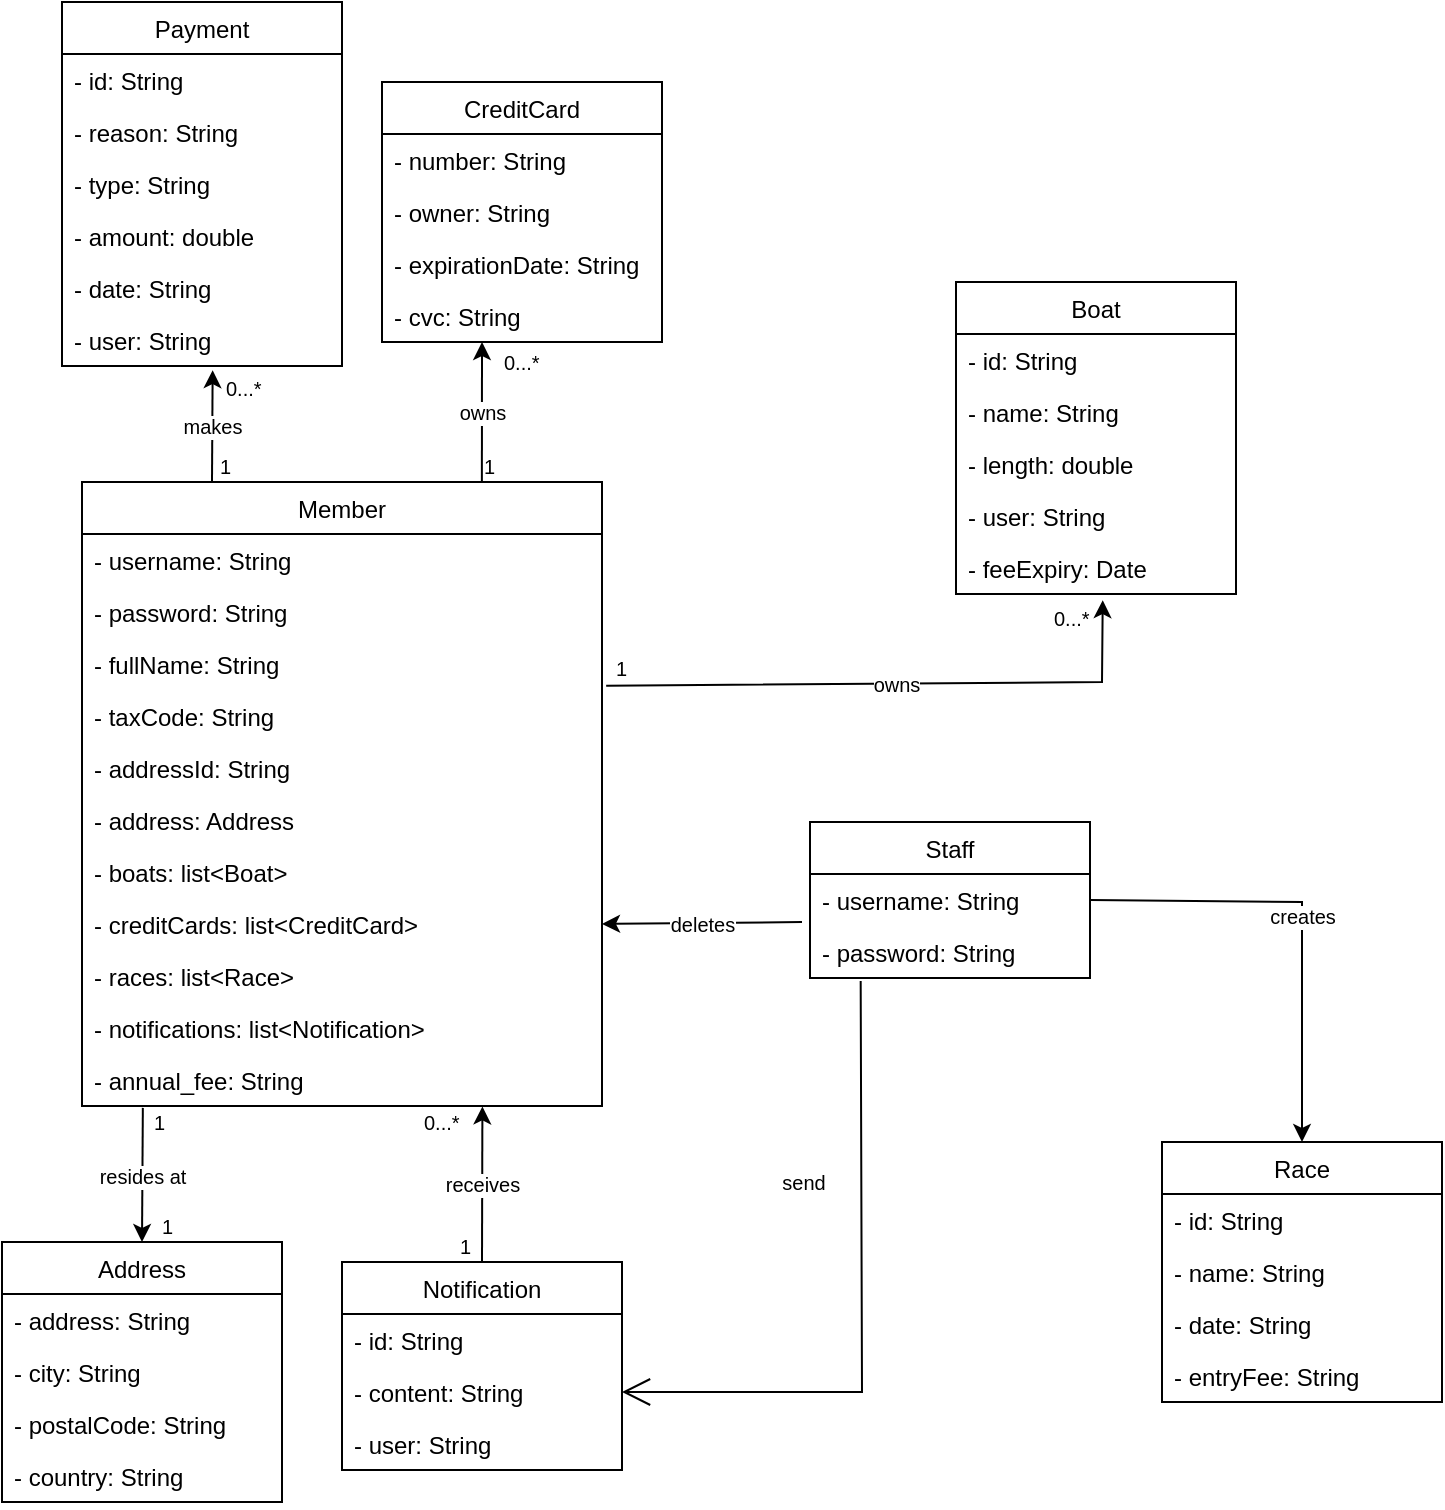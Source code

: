 <mxfile version="20.5.3" type="device"><diagram id="C5RBs43oDa-KdzZeNtuy" name="Page-1"><mxGraphModel dx="598" dy="687" grid="1" gridSize="10" guides="1" tooltips="1" connect="1" arrows="1" fold="1" page="1" pageScale="1" pageWidth="827" pageHeight="1169" math="0" shadow="0"><root><mxCell id="WIyWlLk6GJQsqaUBKTNV-0"/><mxCell id="WIyWlLk6GJQsqaUBKTNV-1" parent="WIyWlLk6GJQsqaUBKTNV-0"/><mxCell id="_cgzeJ7sQplKtpHRz6Wc-1" value="Member" style="swimlane;fontStyle=0;childLayout=stackLayout;horizontal=1;startSize=26;fillColor=none;horizontalStack=0;resizeParent=1;resizeParentMax=0;resizeLast=0;collapsible=1;marginBottom=0;" vertex="1" parent="WIyWlLk6GJQsqaUBKTNV-1"><mxGeometry x="390" y="540" width="260" height="312" as="geometry"/></mxCell><mxCell id="_cgzeJ7sQplKtpHRz6Wc-2" value="- username: String" style="text;strokeColor=none;fillColor=none;align=left;verticalAlign=top;spacingLeft=4;spacingRight=4;overflow=hidden;rotatable=0;points=[[0,0.5],[1,0.5]];portConstraint=eastwest;" vertex="1" parent="_cgzeJ7sQplKtpHRz6Wc-1"><mxGeometry y="26" width="260" height="26" as="geometry"/></mxCell><mxCell id="_cgzeJ7sQplKtpHRz6Wc-3" value="- password: String" style="text;strokeColor=none;fillColor=none;align=left;verticalAlign=top;spacingLeft=4;spacingRight=4;overflow=hidden;rotatable=0;points=[[0,0.5],[1,0.5]];portConstraint=eastwest;" vertex="1" parent="_cgzeJ7sQplKtpHRz6Wc-1"><mxGeometry y="52" width="260" height="26" as="geometry"/></mxCell><mxCell id="_cgzeJ7sQplKtpHRz6Wc-4" value="- fullName: String" style="text;strokeColor=none;fillColor=none;align=left;verticalAlign=top;spacingLeft=4;spacingRight=4;overflow=hidden;rotatable=0;points=[[0,0.5],[1,0.5]];portConstraint=eastwest;" vertex="1" parent="_cgzeJ7sQplKtpHRz6Wc-1"><mxGeometry y="78" width="260" height="26" as="geometry"/></mxCell><mxCell id="_cgzeJ7sQplKtpHRz6Wc-6" value="- taxCode: String" style="text;strokeColor=none;fillColor=none;align=left;verticalAlign=top;spacingLeft=4;spacingRight=4;overflow=hidden;rotatable=0;points=[[0,0.5],[1,0.5]];portConstraint=eastwest;" vertex="1" parent="_cgzeJ7sQplKtpHRz6Wc-1"><mxGeometry y="104" width="260" height="26" as="geometry"/></mxCell><mxCell id="_cgzeJ7sQplKtpHRz6Wc-5" value="- addressId: String" style="text;strokeColor=none;fillColor=none;align=left;verticalAlign=top;spacingLeft=4;spacingRight=4;overflow=hidden;rotatable=0;points=[[0,0.5],[1,0.5]];portConstraint=eastwest;" vertex="1" parent="_cgzeJ7sQplKtpHRz6Wc-1"><mxGeometry y="130" width="260" height="26" as="geometry"/></mxCell><mxCell id="_cgzeJ7sQplKtpHRz6Wc-9" value="- address: Address" style="text;strokeColor=none;fillColor=none;align=left;verticalAlign=top;spacingLeft=4;spacingRight=4;overflow=hidden;rotatable=0;points=[[0,0.5],[1,0.5]];portConstraint=eastwest;" vertex="1" parent="_cgzeJ7sQplKtpHRz6Wc-1"><mxGeometry y="156" width="260" height="26" as="geometry"/></mxCell><mxCell id="_cgzeJ7sQplKtpHRz6Wc-8" value="- boats: list&lt;Boat&gt;" style="text;strokeColor=none;fillColor=none;align=left;verticalAlign=top;spacingLeft=4;spacingRight=4;overflow=hidden;rotatable=0;points=[[0,0.5],[1,0.5]];portConstraint=eastwest;" vertex="1" parent="_cgzeJ7sQplKtpHRz6Wc-1"><mxGeometry y="182" width="260" height="26" as="geometry"/></mxCell><mxCell id="_cgzeJ7sQplKtpHRz6Wc-12" value="- creditCards: list&lt;CreditCard&gt;" style="text;strokeColor=none;fillColor=none;align=left;verticalAlign=top;spacingLeft=4;spacingRight=4;overflow=hidden;rotatable=0;points=[[0,0.5],[1,0.5]];portConstraint=eastwest;" vertex="1" parent="_cgzeJ7sQplKtpHRz6Wc-1"><mxGeometry y="208" width="260" height="26" as="geometry"/></mxCell><mxCell id="_cgzeJ7sQplKtpHRz6Wc-11" value="- races: list&lt;Race&gt;" style="text;strokeColor=none;fillColor=none;align=left;verticalAlign=top;spacingLeft=4;spacingRight=4;overflow=hidden;rotatable=0;points=[[0,0.5],[1,0.5]];portConstraint=eastwest;" vertex="1" parent="_cgzeJ7sQplKtpHRz6Wc-1"><mxGeometry y="234" width="260" height="26" as="geometry"/></mxCell><mxCell id="_cgzeJ7sQplKtpHRz6Wc-13" value="- notifications: list&lt;Notification&gt;" style="text;strokeColor=none;fillColor=none;align=left;verticalAlign=top;spacingLeft=4;spacingRight=4;overflow=hidden;rotatable=0;points=[[0,0.5],[1,0.5]];portConstraint=eastwest;" vertex="1" parent="_cgzeJ7sQplKtpHRz6Wc-1"><mxGeometry y="260" width="260" height="26" as="geometry"/></mxCell><mxCell id="_cgzeJ7sQplKtpHRz6Wc-10" value="- annual_fee: String" style="text;strokeColor=none;fillColor=none;align=left;verticalAlign=top;spacingLeft=4;spacingRight=4;overflow=hidden;rotatable=0;points=[[0,0.5],[1,0.5]];portConstraint=eastwest;" vertex="1" parent="_cgzeJ7sQplKtpHRz6Wc-1"><mxGeometry y="286" width="260" height="26" as="geometry"/></mxCell><mxCell id="_cgzeJ7sQplKtpHRz6Wc-14" value="Staff" style="swimlane;fontStyle=0;childLayout=stackLayout;horizontal=1;startSize=26;fillColor=none;horizontalStack=0;resizeParent=1;resizeParentMax=0;resizeLast=0;collapsible=1;marginBottom=0;" vertex="1" parent="WIyWlLk6GJQsqaUBKTNV-1"><mxGeometry x="754" y="710" width="140" height="78" as="geometry"/></mxCell><mxCell id="_cgzeJ7sQplKtpHRz6Wc-15" value="- username: String" style="text;strokeColor=none;fillColor=none;align=left;verticalAlign=top;spacingLeft=4;spacingRight=4;overflow=hidden;rotatable=0;points=[[0,0.5],[1,0.5]];portConstraint=eastwest;" vertex="1" parent="_cgzeJ7sQplKtpHRz6Wc-14"><mxGeometry y="26" width="140" height="26" as="geometry"/></mxCell><mxCell id="_cgzeJ7sQplKtpHRz6Wc-16" value="- password: String" style="text;strokeColor=none;fillColor=none;align=left;verticalAlign=top;spacingLeft=4;spacingRight=4;overflow=hidden;rotatable=0;points=[[0,0.5],[1,0.5]];portConstraint=eastwest;" vertex="1" parent="_cgzeJ7sQplKtpHRz6Wc-14"><mxGeometry y="52" width="140" height="26" as="geometry"/></mxCell><mxCell id="_cgzeJ7sQplKtpHRz6Wc-18" value="Boat" style="swimlane;fontStyle=0;childLayout=stackLayout;horizontal=1;startSize=26;fillColor=none;horizontalStack=0;resizeParent=1;resizeParentMax=0;resizeLast=0;collapsible=1;marginBottom=0;" vertex="1" parent="WIyWlLk6GJQsqaUBKTNV-1"><mxGeometry x="827" y="440" width="140" height="156" as="geometry"/></mxCell><mxCell id="_cgzeJ7sQplKtpHRz6Wc-19" value="- id: String" style="text;strokeColor=none;fillColor=none;align=left;verticalAlign=top;spacingLeft=4;spacingRight=4;overflow=hidden;rotatable=0;points=[[0,0.5],[1,0.5]];portConstraint=eastwest;" vertex="1" parent="_cgzeJ7sQplKtpHRz6Wc-18"><mxGeometry y="26" width="140" height="26" as="geometry"/></mxCell><mxCell id="_cgzeJ7sQplKtpHRz6Wc-20" value="- name: String" style="text;strokeColor=none;fillColor=none;align=left;verticalAlign=top;spacingLeft=4;spacingRight=4;overflow=hidden;rotatable=0;points=[[0,0.5],[1,0.5]];portConstraint=eastwest;" vertex="1" parent="_cgzeJ7sQplKtpHRz6Wc-18"><mxGeometry y="52" width="140" height="26" as="geometry"/></mxCell><mxCell id="_cgzeJ7sQplKtpHRz6Wc-21" value="- length: double" style="text;strokeColor=none;fillColor=none;align=left;verticalAlign=top;spacingLeft=4;spacingRight=4;overflow=hidden;rotatable=0;points=[[0,0.5],[1,0.5]];portConstraint=eastwest;" vertex="1" parent="_cgzeJ7sQplKtpHRz6Wc-18"><mxGeometry y="78" width="140" height="26" as="geometry"/></mxCell><mxCell id="_cgzeJ7sQplKtpHRz6Wc-23" value="- user: String" style="text;strokeColor=none;fillColor=none;align=left;verticalAlign=top;spacingLeft=4;spacingRight=4;overflow=hidden;rotatable=0;points=[[0,0.5],[1,0.5]];portConstraint=eastwest;" vertex="1" parent="_cgzeJ7sQplKtpHRz6Wc-18"><mxGeometry y="104" width="140" height="26" as="geometry"/></mxCell><mxCell id="_cgzeJ7sQplKtpHRz6Wc-22" value="- feeExpiry: Date" style="text;strokeColor=none;fillColor=none;align=left;verticalAlign=top;spacingLeft=4;spacingRight=4;overflow=hidden;rotatable=0;points=[[0,0.5],[1,0.5]];portConstraint=eastwest;" vertex="1" parent="_cgzeJ7sQplKtpHRz6Wc-18"><mxGeometry y="130" width="140" height="26" as="geometry"/></mxCell><mxCell id="_cgzeJ7sQplKtpHRz6Wc-24" value="Address" style="swimlane;fontStyle=0;childLayout=stackLayout;horizontal=1;startSize=26;fillColor=none;horizontalStack=0;resizeParent=1;resizeParentMax=0;resizeLast=0;collapsible=1;marginBottom=0;" vertex="1" parent="WIyWlLk6GJQsqaUBKTNV-1"><mxGeometry x="350" y="920" width="140" height="130" as="geometry"/></mxCell><mxCell id="_cgzeJ7sQplKtpHRz6Wc-25" value="- address: String" style="text;strokeColor=none;fillColor=none;align=left;verticalAlign=top;spacingLeft=4;spacingRight=4;overflow=hidden;rotatable=0;points=[[0,0.5],[1,0.5]];portConstraint=eastwest;" vertex="1" parent="_cgzeJ7sQplKtpHRz6Wc-24"><mxGeometry y="26" width="140" height="26" as="geometry"/></mxCell><mxCell id="_cgzeJ7sQplKtpHRz6Wc-26" value="- city: String" style="text;strokeColor=none;fillColor=none;align=left;verticalAlign=top;spacingLeft=4;spacingRight=4;overflow=hidden;rotatable=0;points=[[0,0.5],[1,0.5]];portConstraint=eastwest;" vertex="1" parent="_cgzeJ7sQplKtpHRz6Wc-24"><mxGeometry y="52" width="140" height="26" as="geometry"/></mxCell><mxCell id="_cgzeJ7sQplKtpHRz6Wc-27" value="- postalCode: String" style="text;strokeColor=none;fillColor=none;align=left;verticalAlign=top;spacingLeft=4;spacingRight=4;overflow=hidden;rotatable=0;points=[[0,0.5],[1,0.5]];portConstraint=eastwest;" vertex="1" parent="_cgzeJ7sQplKtpHRz6Wc-24"><mxGeometry y="78" width="140" height="26" as="geometry"/></mxCell><mxCell id="_cgzeJ7sQplKtpHRz6Wc-28" value="- country: String" style="text;strokeColor=none;fillColor=none;align=left;verticalAlign=top;spacingLeft=4;spacingRight=4;overflow=hidden;rotatable=0;points=[[0,0.5],[1,0.5]];portConstraint=eastwest;" vertex="1" parent="_cgzeJ7sQplKtpHRz6Wc-24"><mxGeometry y="104" width="140" height="26" as="geometry"/></mxCell><mxCell id="_cgzeJ7sQplKtpHRz6Wc-29" value="CreditCard" style="swimlane;fontStyle=0;childLayout=stackLayout;horizontal=1;startSize=26;fillColor=none;horizontalStack=0;resizeParent=1;resizeParentMax=0;resizeLast=0;collapsible=1;marginBottom=0;" vertex="1" parent="WIyWlLk6GJQsqaUBKTNV-1"><mxGeometry x="540" y="340" width="140" height="130" as="geometry"/></mxCell><mxCell id="_cgzeJ7sQplKtpHRz6Wc-30" value="- number: String" style="text;strokeColor=none;fillColor=none;align=left;verticalAlign=top;spacingLeft=4;spacingRight=4;overflow=hidden;rotatable=0;points=[[0,0.5],[1,0.5]];portConstraint=eastwest;" vertex="1" parent="_cgzeJ7sQplKtpHRz6Wc-29"><mxGeometry y="26" width="140" height="26" as="geometry"/></mxCell><mxCell id="_cgzeJ7sQplKtpHRz6Wc-31" value="- owner: String" style="text;strokeColor=none;fillColor=none;align=left;verticalAlign=top;spacingLeft=4;spacingRight=4;overflow=hidden;rotatable=0;points=[[0,0.5],[1,0.5]];portConstraint=eastwest;" vertex="1" parent="_cgzeJ7sQplKtpHRz6Wc-29"><mxGeometry y="52" width="140" height="26" as="geometry"/></mxCell><mxCell id="_cgzeJ7sQplKtpHRz6Wc-32" value="- expirationDate: String" style="text;strokeColor=none;fillColor=none;align=left;verticalAlign=top;spacingLeft=4;spacingRight=4;overflow=hidden;rotatable=0;points=[[0,0.5],[1,0.5]];portConstraint=eastwest;" vertex="1" parent="_cgzeJ7sQplKtpHRz6Wc-29"><mxGeometry y="78" width="140" height="26" as="geometry"/></mxCell><mxCell id="_cgzeJ7sQplKtpHRz6Wc-33" value="- cvc: String" style="text;strokeColor=none;fillColor=none;align=left;verticalAlign=top;spacingLeft=4;spacingRight=4;overflow=hidden;rotatable=0;points=[[0,0.5],[1,0.5]];portConstraint=eastwest;" vertex="1" parent="_cgzeJ7sQplKtpHRz6Wc-29"><mxGeometry y="104" width="140" height="26" as="geometry"/></mxCell><mxCell id="_cgzeJ7sQplKtpHRz6Wc-34" value="Notification" style="swimlane;fontStyle=0;childLayout=stackLayout;horizontal=1;startSize=26;fillColor=none;horizontalStack=0;resizeParent=1;resizeParentMax=0;resizeLast=0;collapsible=1;marginBottom=0;" vertex="1" parent="WIyWlLk6GJQsqaUBKTNV-1"><mxGeometry x="520" y="930" width="140" height="104" as="geometry"/></mxCell><mxCell id="_cgzeJ7sQplKtpHRz6Wc-35" value="- id: String" style="text;strokeColor=none;fillColor=none;align=left;verticalAlign=top;spacingLeft=4;spacingRight=4;overflow=hidden;rotatable=0;points=[[0,0.5],[1,0.5]];portConstraint=eastwest;" vertex="1" parent="_cgzeJ7sQplKtpHRz6Wc-34"><mxGeometry y="26" width="140" height="26" as="geometry"/></mxCell><mxCell id="_cgzeJ7sQplKtpHRz6Wc-36" value="- content: String" style="text;strokeColor=none;fillColor=none;align=left;verticalAlign=top;spacingLeft=4;spacingRight=4;overflow=hidden;rotatable=0;points=[[0,0.5],[1,0.5]];portConstraint=eastwest;" vertex="1" parent="_cgzeJ7sQplKtpHRz6Wc-34"><mxGeometry y="52" width="140" height="26" as="geometry"/></mxCell><mxCell id="_cgzeJ7sQplKtpHRz6Wc-37" value="- user: String" style="text;strokeColor=none;fillColor=none;align=left;verticalAlign=top;spacingLeft=4;spacingRight=4;overflow=hidden;rotatable=0;points=[[0,0.5],[1,0.5]];portConstraint=eastwest;" vertex="1" parent="_cgzeJ7sQplKtpHRz6Wc-34"><mxGeometry y="78" width="140" height="26" as="geometry"/></mxCell><mxCell id="_cgzeJ7sQplKtpHRz6Wc-38" value="Payment" style="swimlane;fontStyle=0;childLayout=stackLayout;horizontal=1;startSize=26;fillColor=none;horizontalStack=0;resizeParent=1;resizeParentMax=0;resizeLast=0;collapsible=1;marginBottom=0;" vertex="1" parent="WIyWlLk6GJQsqaUBKTNV-1"><mxGeometry x="380" y="300" width="140" height="182" as="geometry"/></mxCell><mxCell id="_cgzeJ7sQplKtpHRz6Wc-39" value="- id: String" style="text;strokeColor=none;fillColor=none;align=left;verticalAlign=top;spacingLeft=4;spacingRight=4;overflow=hidden;rotatable=0;points=[[0,0.5],[1,0.5]];portConstraint=eastwest;" vertex="1" parent="_cgzeJ7sQplKtpHRz6Wc-38"><mxGeometry y="26" width="140" height="26" as="geometry"/></mxCell><mxCell id="_cgzeJ7sQplKtpHRz6Wc-40" value="- reason: String" style="text;strokeColor=none;fillColor=none;align=left;verticalAlign=top;spacingLeft=4;spacingRight=4;overflow=hidden;rotatable=0;points=[[0,0.5],[1,0.5]];portConstraint=eastwest;" vertex="1" parent="_cgzeJ7sQplKtpHRz6Wc-38"><mxGeometry y="52" width="140" height="26" as="geometry"/></mxCell><mxCell id="_cgzeJ7sQplKtpHRz6Wc-41" value="- type: String" style="text;strokeColor=none;fillColor=none;align=left;verticalAlign=top;spacingLeft=4;spacingRight=4;overflow=hidden;rotatable=0;points=[[0,0.5],[1,0.5]];portConstraint=eastwest;" vertex="1" parent="_cgzeJ7sQplKtpHRz6Wc-38"><mxGeometry y="78" width="140" height="26" as="geometry"/></mxCell><mxCell id="_cgzeJ7sQplKtpHRz6Wc-43" value="- amount: double" style="text;strokeColor=none;fillColor=none;align=left;verticalAlign=top;spacingLeft=4;spacingRight=4;overflow=hidden;rotatable=0;points=[[0,0.5],[1,0.5]];portConstraint=eastwest;" vertex="1" parent="_cgzeJ7sQplKtpHRz6Wc-38"><mxGeometry y="104" width="140" height="26" as="geometry"/></mxCell><mxCell id="_cgzeJ7sQplKtpHRz6Wc-42" value="- date: String" style="text;strokeColor=none;fillColor=none;align=left;verticalAlign=top;spacingLeft=4;spacingRight=4;overflow=hidden;rotatable=0;points=[[0,0.5],[1,0.5]];portConstraint=eastwest;" vertex="1" parent="_cgzeJ7sQplKtpHRz6Wc-38"><mxGeometry y="130" width="140" height="26" as="geometry"/></mxCell><mxCell id="_cgzeJ7sQplKtpHRz6Wc-44" value="- user: String" style="text;strokeColor=none;fillColor=none;align=left;verticalAlign=top;spacingLeft=4;spacingRight=4;overflow=hidden;rotatable=0;points=[[0,0.5],[1,0.5]];portConstraint=eastwest;" vertex="1" parent="_cgzeJ7sQplKtpHRz6Wc-38"><mxGeometry y="156" width="140" height="26" as="geometry"/></mxCell><mxCell id="_cgzeJ7sQplKtpHRz6Wc-45" value="Race" style="swimlane;fontStyle=0;childLayout=stackLayout;horizontal=1;startSize=26;fillColor=none;horizontalStack=0;resizeParent=1;resizeParentMax=0;resizeLast=0;collapsible=1;marginBottom=0;" vertex="1" parent="WIyWlLk6GJQsqaUBKTNV-1"><mxGeometry x="930" y="870" width="140" height="130" as="geometry"/></mxCell><mxCell id="_cgzeJ7sQplKtpHRz6Wc-46" value="- id: String" style="text;strokeColor=none;fillColor=none;align=left;verticalAlign=top;spacingLeft=4;spacingRight=4;overflow=hidden;rotatable=0;points=[[0,0.5],[1,0.5]];portConstraint=eastwest;" vertex="1" parent="_cgzeJ7sQplKtpHRz6Wc-45"><mxGeometry y="26" width="140" height="26" as="geometry"/></mxCell><mxCell id="_cgzeJ7sQplKtpHRz6Wc-47" value="- name: String" style="text;strokeColor=none;fillColor=none;align=left;verticalAlign=top;spacingLeft=4;spacingRight=4;overflow=hidden;rotatable=0;points=[[0,0.5],[1,0.5]];portConstraint=eastwest;" vertex="1" parent="_cgzeJ7sQplKtpHRz6Wc-45"><mxGeometry y="52" width="140" height="26" as="geometry"/></mxCell><mxCell id="_cgzeJ7sQplKtpHRz6Wc-48" value="- date: String" style="text;strokeColor=none;fillColor=none;align=left;verticalAlign=top;spacingLeft=4;spacingRight=4;overflow=hidden;rotatable=0;points=[[0,0.5],[1,0.5]];portConstraint=eastwest;" vertex="1" parent="_cgzeJ7sQplKtpHRz6Wc-45"><mxGeometry y="78" width="140" height="26" as="geometry"/></mxCell><mxCell id="_cgzeJ7sQplKtpHRz6Wc-49" value="- entryFee: String" style="text;strokeColor=none;fillColor=none;align=left;verticalAlign=top;spacingLeft=4;spacingRight=4;overflow=hidden;rotatable=0;points=[[0,0.5],[1,0.5]];portConstraint=eastwest;" vertex="1" parent="_cgzeJ7sQplKtpHRz6Wc-45"><mxGeometry y="104" width="140" height="26" as="geometry"/></mxCell><mxCell id="_cgzeJ7sQplKtpHRz6Wc-62" value="" style="endArrow=open;endFill=1;endSize=12;html=1;rounded=0;exitX=0.181;exitY=1.058;exitDx=0;exitDy=0;exitPerimeter=0;entryX=1;entryY=0.5;entryDx=0;entryDy=0;" edge="1" parent="WIyWlLk6GJQsqaUBKTNV-1" source="_cgzeJ7sQplKtpHRz6Wc-16" target="_cgzeJ7sQplKtpHRz6Wc-36"><mxGeometry width="160" relative="1" as="geometry"><mxPoint x="680" y="780" as="sourcePoint"/><mxPoint x="840" y="780" as="targetPoint"/><Array as="points"><mxPoint x="780" y="995"/></Array></mxGeometry></mxCell><mxCell id="_cgzeJ7sQplKtpHRz6Wc-71" value="send" style="text;html=1;strokeColor=none;fillColor=none;align=center;verticalAlign=middle;whiteSpace=wrap;rounded=0;fontSize=10;" vertex="1" parent="WIyWlLk6GJQsqaUBKTNV-1"><mxGeometry x="726" y="880" width="50" height="20" as="geometry"/></mxCell><mxCell id="_cgzeJ7sQplKtpHRz6Wc-74" value="" style="endArrow=classic;html=1;rounded=0;fontSize=10;entryX=0.5;entryY=0;entryDx=0;entryDy=0;exitX=0.117;exitY=1.036;exitDx=0;exitDy=0;exitPerimeter=0;" edge="1" parent="WIyWlLk6GJQsqaUBKTNV-1" source="_cgzeJ7sQplKtpHRz6Wc-10" target="_cgzeJ7sQplKtpHRz6Wc-24"><mxGeometry relative="1" as="geometry"><mxPoint x="540" y="810" as="sourcePoint"/><mxPoint x="700" y="810" as="targetPoint"/></mxGeometry></mxCell><mxCell id="_cgzeJ7sQplKtpHRz6Wc-75" value="resides at" style="edgeLabel;resizable=0;html=1;align=center;verticalAlign=middle;fontSize=10;" connectable="0" vertex="1" parent="_cgzeJ7sQplKtpHRz6Wc-74"><mxGeometry relative="1" as="geometry"/></mxCell><mxCell id="_cgzeJ7sQplKtpHRz6Wc-78" value="ma" style="endArrow=classic;html=1;rounded=0;fontSize=10;entryX=0.538;entryY=1.08;entryDx=0;entryDy=0;entryPerimeter=0;exitX=0.25;exitY=0;exitDx=0;exitDy=0;" edge="1" parent="WIyWlLk6GJQsqaUBKTNV-1" source="_cgzeJ7sQplKtpHRz6Wc-1" target="_cgzeJ7sQplKtpHRz6Wc-44"><mxGeometry relative="1" as="geometry"><mxPoint x="450" y="530" as="sourcePoint"/><mxPoint x="390" y="517.67" as="targetPoint"/></mxGeometry></mxCell><mxCell id="_cgzeJ7sQplKtpHRz6Wc-79" value="makes" style="edgeLabel;resizable=0;html=1;align=center;verticalAlign=middle;fontSize=10;" connectable="0" vertex="1" parent="_cgzeJ7sQplKtpHRz6Wc-78"><mxGeometry relative="1" as="geometry"/></mxCell><mxCell id="_cgzeJ7sQplKtpHRz6Wc-80" value="1" style="text;strokeColor=none;fillColor=none;align=left;verticalAlign=middle;spacingLeft=4;spacingRight=4;overflow=hidden;points=[[0,0.5],[1,0.5]];portConstraint=eastwest;rotatable=0;whiteSpace=wrap;html=1;fontSize=10;" vertex="1" parent="WIyWlLk6GJQsqaUBKTNV-1"><mxGeometry x="453" y="524" width="20" height="13" as="geometry"/></mxCell><mxCell id="_cgzeJ7sQplKtpHRz6Wc-81" value="0...*" style="text;strokeColor=none;fillColor=none;align=left;verticalAlign=middle;spacingLeft=4;spacingRight=4;overflow=hidden;points=[[0,0.5],[1,0.5]];portConstraint=eastwest;rotatable=0;whiteSpace=wrap;html=1;fontSize=10;" vertex="1" parent="WIyWlLk6GJQsqaUBKTNV-1"><mxGeometry x="456" y="485" width="30" height="13" as="geometry"/></mxCell><mxCell id="_cgzeJ7sQplKtpHRz6Wc-87" value="" style="endArrow=classic;html=1;rounded=0;fontSize=10;exitX=0.769;exitY=0;exitDx=0;exitDy=0;exitPerimeter=0;" edge="1" parent="WIyWlLk6GJQsqaUBKTNV-1" source="_cgzeJ7sQplKtpHRz6Wc-1"><mxGeometry relative="1" as="geometry"><mxPoint x="520" y="450" as="sourcePoint"/><mxPoint x="590" y="470" as="targetPoint"/></mxGeometry></mxCell><mxCell id="_cgzeJ7sQplKtpHRz6Wc-88" value="owns" style="edgeLabel;resizable=0;html=1;align=center;verticalAlign=middle;fontSize=10;" connectable="0" vertex="1" parent="_cgzeJ7sQplKtpHRz6Wc-87"><mxGeometry relative="1" as="geometry"/></mxCell><mxCell id="_cgzeJ7sQplKtpHRz6Wc-89" value="1" style="text;strokeColor=none;fillColor=none;align=left;verticalAlign=middle;spacingLeft=4;spacingRight=4;overflow=hidden;points=[[0,0.5],[1,0.5]];portConstraint=eastwest;rotatable=0;whiteSpace=wrap;html=1;fontSize=10;" vertex="1" parent="WIyWlLk6GJQsqaUBKTNV-1"><mxGeometry x="585" y="524" width="20" height="13" as="geometry"/></mxCell><mxCell id="_cgzeJ7sQplKtpHRz6Wc-90" value="0...*" style="text;strokeColor=none;fillColor=none;align=left;verticalAlign=middle;spacingLeft=4;spacingRight=4;overflow=hidden;points=[[0,0.5],[1,0.5]];portConstraint=eastwest;rotatable=0;whiteSpace=wrap;html=1;fontSize=10;" vertex="1" parent="WIyWlLk6GJQsqaUBKTNV-1"><mxGeometry x="595" y="472" width="30" height="13" as="geometry"/></mxCell><mxCell id="_cgzeJ7sQplKtpHRz6Wc-91" value="1" style="text;strokeColor=none;fillColor=none;align=left;verticalAlign=middle;spacingLeft=4;spacingRight=4;overflow=hidden;points=[[0,0.5],[1,0.5]];portConstraint=eastwest;rotatable=0;whiteSpace=wrap;html=1;fontSize=10;" vertex="1" parent="WIyWlLk6GJQsqaUBKTNV-1"><mxGeometry x="420" y="852" width="20" height="13" as="geometry"/></mxCell><mxCell id="_cgzeJ7sQplKtpHRz6Wc-92" value="1" style="text;strokeColor=none;fillColor=none;align=left;verticalAlign=middle;spacingLeft=4;spacingRight=4;overflow=hidden;points=[[0,0.5],[1,0.5]];portConstraint=eastwest;rotatable=0;whiteSpace=wrap;html=1;fontSize=10;" vertex="1" parent="WIyWlLk6GJQsqaUBKTNV-1"><mxGeometry x="424" y="904" width="20" height="13" as="geometry"/></mxCell><mxCell id="_cgzeJ7sQplKtpHRz6Wc-93" value="1" style="text;strokeColor=none;fillColor=none;align=left;verticalAlign=middle;spacingLeft=4;spacingRight=4;overflow=hidden;points=[[0,0.5],[1,0.5]];portConstraint=eastwest;rotatable=0;whiteSpace=wrap;html=1;fontSize=10;" vertex="1" parent="WIyWlLk6GJQsqaUBKTNV-1"><mxGeometry x="573" y="914" width="20" height="13" as="geometry"/></mxCell><mxCell id="_cgzeJ7sQplKtpHRz6Wc-94" value="0...*" style="text;strokeColor=none;fillColor=none;align=left;verticalAlign=middle;spacingLeft=4;spacingRight=4;overflow=hidden;points=[[0,0.5],[1,0.5]];portConstraint=eastwest;rotatable=0;whiteSpace=wrap;html=1;fontSize=10;" vertex="1" parent="WIyWlLk6GJQsqaUBKTNV-1"><mxGeometry x="555" y="852" width="30" height="13" as="geometry"/></mxCell><mxCell id="_cgzeJ7sQplKtpHRz6Wc-95" value="" style="endArrow=classic;html=1;rounded=0;fontSize=10;exitX=1.008;exitY=-0.082;exitDx=0;exitDy=0;exitPerimeter=0;entryX=0.524;entryY=1.119;entryDx=0;entryDy=0;entryPerimeter=0;" edge="1" parent="WIyWlLk6GJQsqaUBKTNV-1" source="_cgzeJ7sQplKtpHRz6Wc-6" target="_cgzeJ7sQplKtpHRz6Wc-22"><mxGeometry relative="1" as="geometry"><mxPoint x="700" y="594" as="sourcePoint"/><mxPoint x="700.06" y="524" as="targetPoint"/><Array as="points"><mxPoint x="900" y="640"/></Array></mxGeometry></mxCell><mxCell id="_cgzeJ7sQplKtpHRz6Wc-96" value="owns" style="edgeLabel;resizable=0;html=1;align=center;verticalAlign=middle;fontSize=10;" connectable="0" vertex="1" parent="_cgzeJ7sQplKtpHRz6Wc-95"><mxGeometry relative="1" as="geometry"/></mxCell><mxCell id="_cgzeJ7sQplKtpHRz6Wc-97" value="0...*" style="text;strokeColor=none;fillColor=none;align=left;verticalAlign=middle;spacingLeft=4;spacingRight=4;overflow=hidden;points=[[0,0.5],[1,0.5]];portConstraint=eastwest;rotatable=0;whiteSpace=wrap;html=1;fontSize=10;" vertex="1" parent="WIyWlLk6GJQsqaUBKTNV-1"><mxGeometry x="870" y="600" width="30" height="13" as="geometry"/></mxCell><mxCell id="_cgzeJ7sQplKtpHRz6Wc-98" value="1" style="text;strokeColor=none;fillColor=none;align=left;verticalAlign=middle;spacingLeft=4;spacingRight=4;overflow=hidden;points=[[0,0.5],[1,0.5]];portConstraint=eastwest;rotatable=0;whiteSpace=wrap;html=1;fontSize=10;" vertex="1" parent="WIyWlLk6GJQsqaUBKTNV-1"><mxGeometry x="651" y="625" width="20" height="13" as="geometry"/></mxCell><mxCell id="_cgzeJ7sQplKtpHRz6Wc-99" value="" style="endArrow=classic;html=1;rounded=0;fontSize=10;exitX=1;exitY=0.5;exitDx=0;exitDy=0;entryX=0.5;entryY=0;entryDx=0;entryDy=0;" edge="1" parent="WIyWlLk6GJQsqaUBKTNV-1" source="_cgzeJ7sQplKtpHRz6Wc-15" target="_cgzeJ7sQplKtpHRz6Wc-45"><mxGeometry relative="1" as="geometry"><mxPoint x="662.08" y="651.868" as="sourcePoint"/><mxPoint x="910.36" y="609.094" as="targetPoint"/><Array as="points"><mxPoint x="1000" y="750"/></Array></mxGeometry></mxCell><mxCell id="_cgzeJ7sQplKtpHRz6Wc-100" value="creates" style="edgeLabel;resizable=0;html=1;align=center;verticalAlign=middle;fontSize=10;" connectable="0" vertex="1" parent="_cgzeJ7sQplKtpHRz6Wc-99"><mxGeometry relative="1" as="geometry"/></mxCell><mxCell id="_cgzeJ7sQplKtpHRz6Wc-101" value="" style="endArrow=classic;html=1;rounded=0;fontSize=10;entryX=1;entryY=0.5;entryDx=0;entryDy=0;" edge="1" parent="WIyWlLk6GJQsqaUBKTNV-1" target="_cgzeJ7sQplKtpHRz6Wc-12"><mxGeometry relative="1" as="geometry"><mxPoint x="750" y="760" as="sourcePoint"/><mxPoint x="680" y="770" as="targetPoint"/></mxGeometry></mxCell><mxCell id="_cgzeJ7sQplKtpHRz6Wc-102" value="deletes" style="edgeLabel;resizable=0;html=1;align=center;verticalAlign=middle;fontSize=10;" connectable="0" vertex="1" parent="_cgzeJ7sQplKtpHRz6Wc-101"><mxGeometry relative="1" as="geometry"/></mxCell><mxCell id="_cgzeJ7sQplKtpHRz6Wc-103" value="" style="endArrow=classic;html=1;rounded=0;fontSize=10;exitX=0.5;exitY=0;exitDx=0;exitDy=0;entryX=0.77;entryY=1.008;entryDx=0;entryDy=0;entryPerimeter=0;" edge="1" parent="WIyWlLk6GJQsqaUBKTNV-1" source="_cgzeJ7sQplKtpHRz6Wc-34" target="_cgzeJ7sQplKtpHRz6Wc-10"><mxGeometry relative="1" as="geometry"><mxPoint x="590" y="850" as="sourcePoint"/><mxPoint x="690" y="850" as="targetPoint"/></mxGeometry></mxCell><mxCell id="_cgzeJ7sQplKtpHRz6Wc-104" value="receives" style="edgeLabel;resizable=0;html=1;align=center;verticalAlign=middle;fontSize=10;" connectable="0" vertex="1" parent="_cgzeJ7sQplKtpHRz6Wc-103"><mxGeometry relative="1" as="geometry"/></mxCell></root></mxGraphModel></diagram></mxfile>